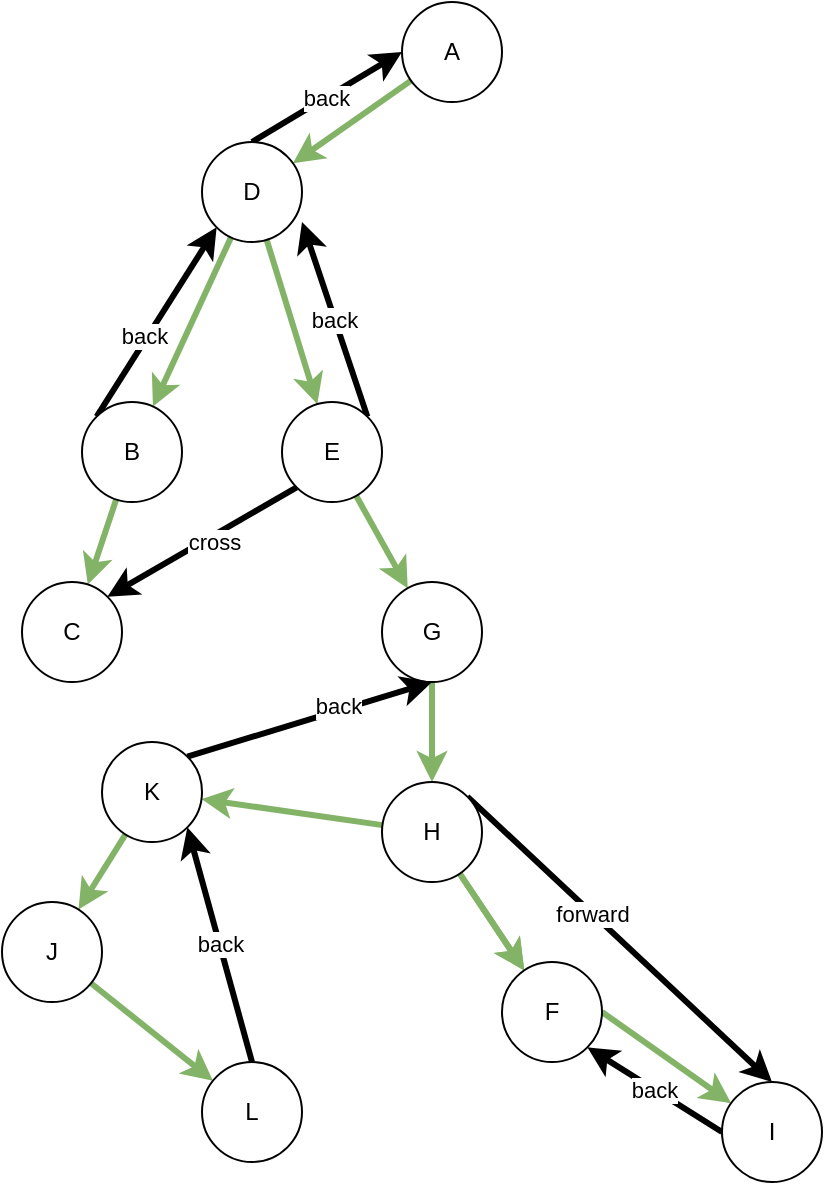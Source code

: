 <mxfile version="15.8.6" type="device"><diagram id="Hb6RU6moYUctQRHFfSFU" name="Page-1"><mxGraphModel dx="1426" dy="769" grid="1" gridSize="10" guides="1" tooltips="1" connect="1" arrows="1" fold="1" page="1" pageScale="1" pageWidth="850" pageHeight="1100" math="0" shadow="0"><root><mxCell id="0"/><mxCell id="1" parent="0"/><mxCell id="vRw7Qij60_4ThaiJ-KpW-3" value="" style="rounded=0;orthogonalLoop=1;jettySize=auto;html=1;fillColor=#d5e8d4;strokeColor=#82b366;strokeWidth=3;" edge="1" parent="1" source="vRw7Qij60_4ThaiJ-KpW-1" target="vRw7Qij60_4ThaiJ-KpW-2"><mxGeometry relative="1" as="geometry"/></mxCell><mxCell id="vRw7Qij60_4ThaiJ-KpW-1" value="A" style="ellipse;whiteSpace=wrap;html=1;" vertex="1" parent="1"><mxGeometry x="400" y="120" width="50" height="50" as="geometry"/></mxCell><mxCell id="vRw7Qij60_4ThaiJ-KpW-6" value="back" style="edgeStyle=none;rounded=0;orthogonalLoop=1;jettySize=auto;html=1;exitX=0.5;exitY=0;exitDx=0;exitDy=0;entryX=0;entryY=0.5;entryDx=0;entryDy=0;strokeWidth=3;" edge="1" parent="1" source="vRw7Qij60_4ThaiJ-KpW-2" target="vRw7Qij60_4ThaiJ-KpW-1"><mxGeometry relative="1" as="geometry"/></mxCell><mxCell id="vRw7Qij60_4ThaiJ-KpW-8" value="" style="edgeStyle=none;rounded=0;orthogonalLoop=1;jettySize=auto;html=1;strokeWidth=3;fillColor=#d5e8d4;strokeColor=#82b366;" edge="1" parent="1" source="vRw7Qij60_4ThaiJ-KpW-2" target="vRw7Qij60_4ThaiJ-KpW-7"><mxGeometry relative="1" as="geometry"/></mxCell><mxCell id="vRw7Qij60_4ThaiJ-KpW-13" value="" style="edgeStyle=none;rounded=0;orthogonalLoop=1;jettySize=auto;html=1;strokeWidth=3;fillColor=#d5e8d4;strokeColor=#82b366;" edge="1" parent="1" source="vRw7Qij60_4ThaiJ-KpW-2" target="vRw7Qij60_4ThaiJ-KpW-12"><mxGeometry relative="1" as="geometry"/></mxCell><mxCell id="vRw7Qij60_4ThaiJ-KpW-2" value="D" style="ellipse;whiteSpace=wrap;html=1;" vertex="1" parent="1"><mxGeometry x="300" y="190" width="50" height="50" as="geometry"/></mxCell><mxCell id="vRw7Qij60_4ThaiJ-KpW-9" style="edgeStyle=none;rounded=0;orthogonalLoop=1;jettySize=auto;html=1;exitX=0;exitY=0;exitDx=0;exitDy=0;entryX=0;entryY=1;entryDx=0;entryDy=0;strokeWidth=3;" edge="1" parent="1" source="vRw7Qij60_4ThaiJ-KpW-7" target="vRw7Qij60_4ThaiJ-KpW-2"><mxGeometry relative="1" as="geometry"/></mxCell><mxCell id="vRw7Qij60_4ThaiJ-KpW-18" value="back" style="edgeLabel;html=1;align=center;verticalAlign=middle;resizable=0;points=[];" vertex="1" connectable="0" parent="vRw7Qij60_4ThaiJ-KpW-9"><mxGeometry x="-0.148" y="1" relative="1" as="geometry"><mxPoint x="-1" as="offset"/></mxGeometry></mxCell><mxCell id="vRw7Qij60_4ThaiJ-KpW-11" value="" style="edgeStyle=none;rounded=0;orthogonalLoop=1;jettySize=auto;html=1;strokeWidth=3;fillColor=#d5e8d4;strokeColor=#82b366;" edge="1" parent="1" source="vRw7Qij60_4ThaiJ-KpW-7" target="vRw7Qij60_4ThaiJ-KpW-10"><mxGeometry relative="1" as="geometry"/></mxCell><mxCell id="vRw7Qij60_4ThaiJ-KpW-7" value="B" style="ellipse;whiteSpace=wrap;html=1;" vertex="1" parent="1"><mxGeometry x="240" y="320" width="50" height="50" as="geometry"/></mxCell><mxCell id="vRw7Qij60_4ThaiJ-KpW-10" value="C" style="ellipse;whiteSpace=wrap;html=1;" vertex="1" parent="1"><mxGeometry x="210" y="410" width="50" height="50" as="geometry"/></mxCell><mxCell id="vRw7Qij60_4ThaiJ-KpW-14" style="edgeStyle=none;rounded=0;orthogonalLoop=1;jettySize=auto;html=1;exitX=1;exitY=0;exitDx=0;exitDy=0;entryX=1;entryY=0.8;entryDx=0;entryDy=0;entryPerimeter=0;strokeWidth=3;" edge="1" parent="1" source="vRw7Qij60_4ThaiJ-KpW-12" target="vRw7Qij60_4ThaiJ-KpW-2"><mxGeometry relative="1" as="geometry"/></mxCell><mxCell id="vRw7Qij60_4ThaiJ-KpW-17" value="back" style="edgeLabel;html=1;align=center;verticalAlign=middle;resizable=0;points=[];" vertex="1" connectable="0" parent="vRw7Qij60_4ThaiJ-KpW-14"><mxGeometry x="-0.002" relative="1" as="geometry"><mxPoint x="-1" as="offset"/></mxGeometry></mxCell><mxCell id="vRw7Qij60_4ThaiJ-KpW-15" style="edgeStyle=none;rounded=0;orthogonalLoop=1;jettySize=auto;html=1;exitX=0;exitY=1;exitDx=0;exitDy=0;entryX=1;entryY=0;entryDx=0;entryDy=0;strokeWidth=3;" edge="1" parent="1" source="vRw7Qij60_4ThaiJ-KpW-12" target="vRw7Qij60_4ThaiJ-KpW-10"><mxGeometry relative="1" as="geometry"/></mxCell><mxCell id="vRw7Qij60_4ThaiJ-KpW-16" value="cross" style="edgeLabel;html=1;align=center;verticalAlign=middle;resizable=0;points=[];" vertex="1" connectable="0" parent="vRw7Qij60_4ThaiJ-KpW-15"><mxGeometry x="-0.103" y="3" relative="1" as="geometry"><mxPoint x="-1" as="offset"/></mxGeometry></mxCell><mxCell id="vRw7Qij60_4ThaiJ-KpW-20" value="" style="edgeStyle=none;rounded=0;orthogonalLoop=1;jettySize=auto;html=1;strokeWidth=3;fillColor=#d5e8d4;strokeColor=#82b366;" edge="1" parent="1" source="vRw7Qij60_4ThaiJ-KpW-12" target="vRw7Qij60_4ThaiJ-KpW-19"><mxGeometry relative="1" as="geometry"/></mxCell><mxCell id="vRw7Qij60_4ThaiJ-KpW-12" value="E" style="ellipse;whiteSpace=wrap;html=1;" vertex="1" parent="1"><mxGeometry x="340" y="320" width="50" height="50" as="geometry"/></mxCell><mxCell id="vRw7Qij60_4ThaiJ-KpW-22" value="" style="edgeStyle=none;rounded=0;orthogonalLoop=1;jettySize=auto;html=1;strokeWidth=3;fillColor=#d5e8d4;strokeColor=#82b366;" edge="1" parent="1" source="vRw7Qij60_4ThaiJ-KpW-19" target="vRw7Qij60_4ThaiJ-KpW-21"><mxGeometry relative="1" as="geometry"/></mxCell><mxCell id="vRw7Qij60_4ThaiJ-KpW-19" value="G" style="ellipse;whiteSpace=wrap;html=1;" vertex="1" parent="1"><mxGeometry x="390" y="410" width="50" height="50" as="geometry"/></mxCell><mxCell id="vRw7Qij60_4ThaiJ-KpW-24" value="" style="edgeStyle=none;rounded=0;orthogonalLoop=1;jettySize=auto;html=1;strokeWidth=3;fillColor=#d5e8d4;strokeColor=#82b366;" edge="1" parent="1" source="vRw7Qij60_4ThaiJ-KpW-21" target="vRw7Qij60_4ThaiJ-KpW-23"><mxGeometry relative="1" as="geometry"/></mxCell><mxCell id="vRw7Qij60_4ThaiJ-KpW-28" style="edgeStyle=none;rounded=0;orthogonalLoop=1;jettySize=auto;html=1;exitX=1;exitY=0;exitDx=0;exitDy=0;entryX=0.5;entryY=0;entryDx=0;entryDy=0;strokeWidth=3;" edge="1" parent="1" source="vRw7Qij60_4ThaiJ-KpW-21" target="vRw7Qij60_4ThaiJ-KpW-25"><mxGeometry relative="1" as="geometry"/></mxCell><mxCell id="vRw7Qij60_4ThaiJ-KpW-29" value="forward" style="edgeLabel;html=1;align=center;verticalAlign=middle;resizable=0;points=[];" vertex="1" connectable="0" parent="vRw7Qij60_4ThaiJ-KpW-28"><mxGeometry x="-0.18" relative="1" as="geometry"><mxPoint as="offset"/></mxGeometry></mxCell><mxCell id="vRw7Qij60_4ThaiJ-KpW-30" value="" style="edgeStyle=none;rounded=0;orthogonalLoop=1;jettySize=auto;html=1;strokeWidth=3;fillColor=#d5e8d4;strokeColor=#82b366;" edge="1" parent="1" source="vRw7Qij60_4ThaiJ-KpW-21" target="vRw7Qij60_4ThaiJ-KpW-23"><mxGeometry relative="1" as="geometry"/></mxCell><mxCell id="vRw7Qij60_4ThaiJ-KpW-32" value="" style="edgeStyle=none;rounded=0;orthogonalLoop=1;jettySize=auto;html=1;strokeWidth=3;fillColor=#d5e8d4;strokeColor=#82b366;" edge="1" parent="1" source="vRw7Qij60_4ThaiJ-KpW-21" target="vRw7Qij60_4ThaiJ-KpW-31"><mxGeometry relative="1" as="geometry"/></mxCell><mxCell id="vRw7Qij60_4ThaiJ-KpW-21" value="H" style="ellipse;whiteSpace=wrap;html=1;" vertex="1" parent="1"><mxGeometry x="390" y="510" width="50" height="50" as="geometry"/></mxCell><mxCell id="vRw7Qij60_4ThaiJ-KpW-26" value="" style="edgeStyle=none;rounded=0;orthogonalLoop=1;jettySize=auto;html=1;strokeWidth=3;fillColor=#d5e8d4;strokeColor=#82b366;exitX=1;exitY=0.5;exitDx=0;exitDy=0;" edge="1" parent="1" source="vRw7Qij60_4ThaiJ-KpW-23" target="vRw7Qij60_4ThaiJ-KpW-25"><mxGeometry relative="1" as="geometry"/></mxCell><mxCell id="vRw7Qij60_4ThaiJ-KpW-23" value="F" style="ellipse;whiteSpace=wrap;html=1;" vertex="1" parent="1"><mxGeometry x="450" y="600" width="50" height="50" as="geometry"/></mxCell><mxCell id="vRw7Qij60_4ThaiJ-KpW-27" value="back" style="edgeStyle=none;rounded=0;orthogonalLoop=1;jettySize=auto;html=1;exitX=0;exitY=0.5;exitDx=0;exitDy=0;entryX=1;entryY=1;entryDx=0;entryDy=0;strokeWidth=3;" edge="1" parent="1" source="vRw7Qij60_4ThaiJ-KpW-25" target="vRw7Qij60_4ThaiJ-KpW-23"><mxGeometry relative="1" as="geometry"/></mxCell><mxCell id="vRw7Qij60_4ThaiJ-KpW-25" value="I" style="ellipse;whiteSpace=wrap;html=1;" vertex="1" parent="1"><mxGeometry x="560" y="660" width="50" height="50" as="geometry"/></mxCell><mxCell id="vRw7Qij60_4ThaiJ-KpW-33" style="edgeStyle=none;rounded=0;orthogonalLoop=1;jettySize=auto;html=1;exitX=1;exitY=0;exitDx=0;exitDy=0;entryX=0.5;entryY=1;entryDx=0;entryDy=0;strokeWidth=3;" edge="1" parent="1" source="vRw7Qij60_4ThaiJ-KpW-31" target="vRw7Qij60_4ThaiJ-KpW-19"><mxGeometry relative="1" as="geometry"/></mxCell><mxCell id="vRw7Qij60_4ThaiJ-KpW-34" value="back" style="edgeLabel;html=1;align=center;verticalAlign=middle;resizable=0;points=[];" vertex="1" connectable="0" parent="vRw7Qij60_4ThaiJ-KpW-33"><mxGeometry x="0.232" y="3" relative="1" as="geometry"><mxPoint as="offset"/></mxGeometry></mxCell><mxCell id="vRw7Qij60_4ThaiJ-KpW-36" value="" style="edgeStyle=none;rounded=0;orthogonalLoop=1;jettySize=auto;html=1;strokeWidth=3;fillColor=#d5e8d4;strokeColor=#82b366;" edge="1" parent="1" source="vRw7Qij60_4ThaiJ-KpW-31" target="vRw7Qij60_4ThaiJ-KpW-35"><mxGeometry relative="1" as="geometry"/></mxCell><mxCell id="vRw7Qij60_4ThaiJ-KpW-31" value="K" style="ellipse;whiteSpace=wrap;html=1;" vertex="1" parent="1"><mxGeometry x="250" y="490" width="50" height="50" as="geometry"/></mxCell><mxCell id="vRw7Qij60_4ThaiJ-KpW-38" value="" style="edgeStyle=none;rounded=0;orthogonalLoop=1;jettySize=auto;html=1;strokeWidth=3;fillColor=#d5e8d4;strokeColor=#82b366;" edge="1" parent="1" source="vRw7Qij60_4ThaiJ-KpW-35" target="vRw7Qij60_4ThaiJ-KpW-37"><mxGeometry relative="1" as="geometry"/></mxCell><mxCell id="vRw7Qij60_4ThaiJ-KpW-35" value="J" style="ellipse;whiteSpace=wrap;html=1;" vertex="1" parent="1"><mxGeometry x="200" y="570" width="50" height="50" as="geometry"/></mxCell><mxCell id="vRw7Qij60_4ThaiJ-KpW-39" value="back" style="edgeStyle=none;rounded=0;orthogonalLoop=1;jettySize=auto;html=1;exitX=0.5;exitY=0;exitDx=0;exitDy=0;entryX=1;entryY=1;entryDx=0;entryDy=0;strokeWidth=3;" edge="1" parent="1" source="vRw7Qij60_4ThaiJ-KpW-37" target="vRw7Qij60_4ThaiJ-KpW-31"><mxGeometry relative="1" as="geometry"/></mxCell><mxCell id="vRw7Qij60_4ThaiJ-KpW-37" value="L" style="ellipse;whiteSpace=wrap;html=1;" vertex="1" parent="1"><mxGeometry x="300" y="650" width="50" height="50" as="geometry"/></mxCell></root></mxGraphModel></diagram></mxfile>